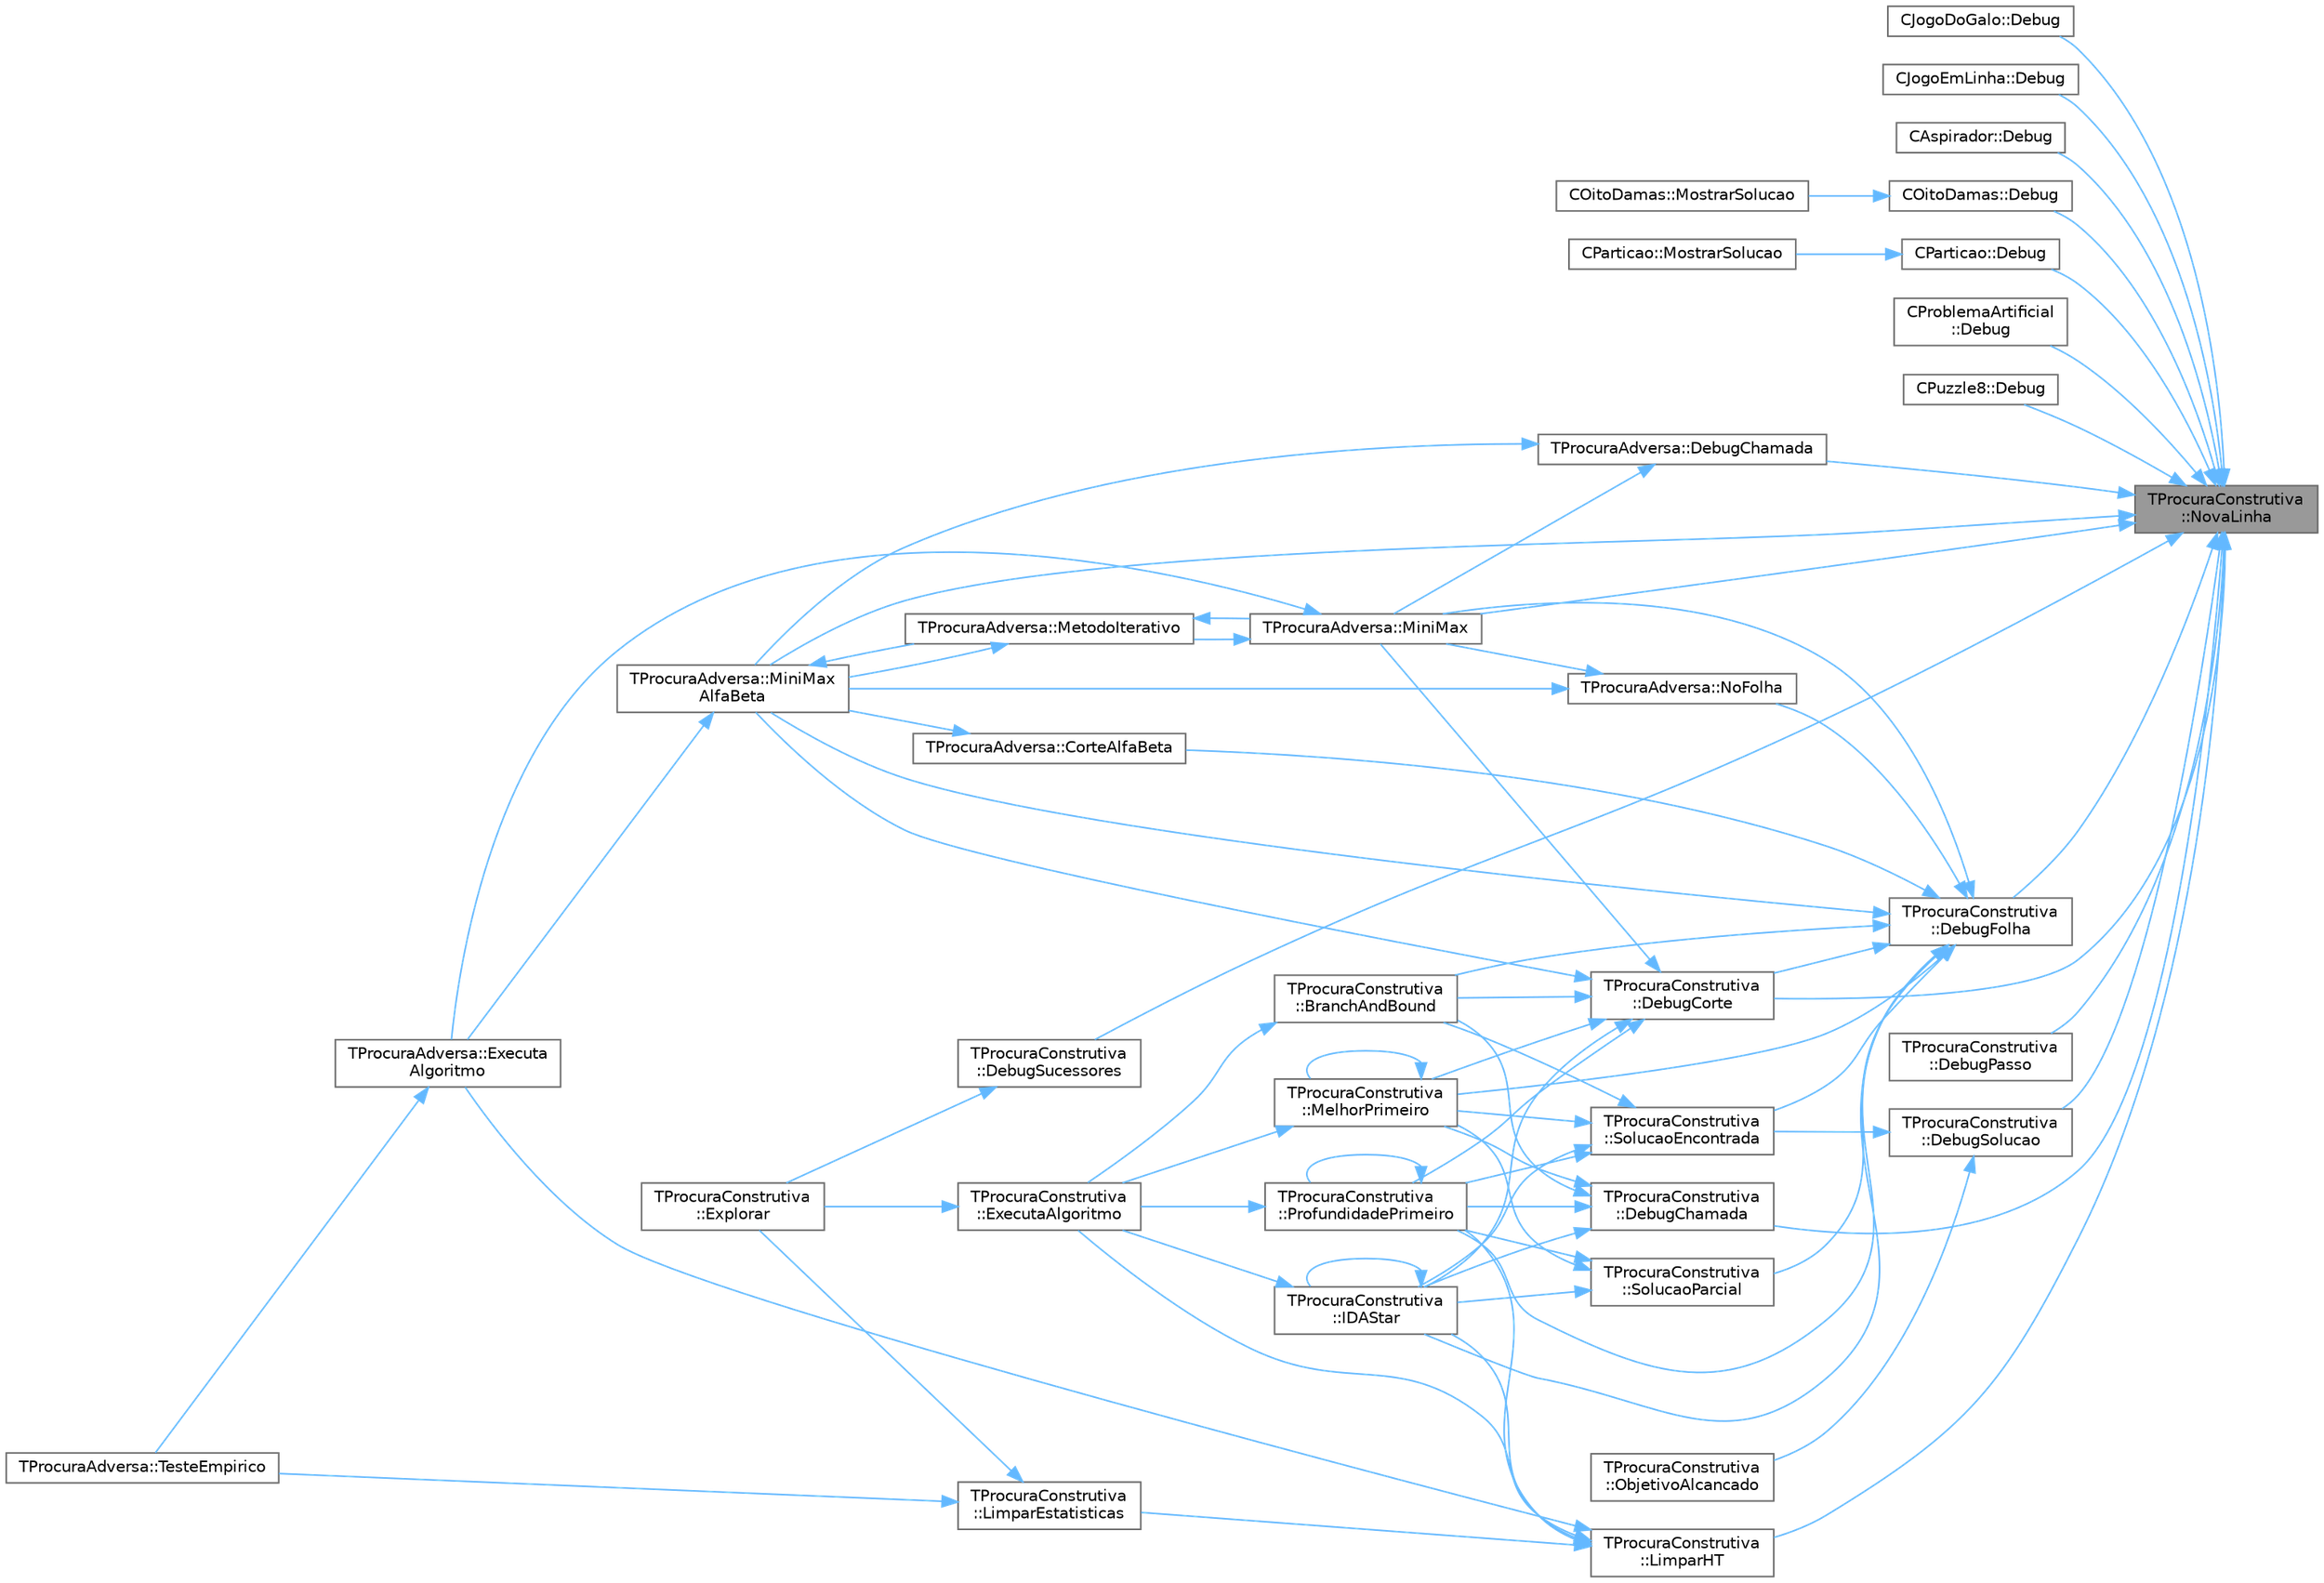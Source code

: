 digraph "TProcuraConstrutiva::NovaLinha"
{
 // LATEX_PDF_SIZE
  bgcolor="transparent";
  edge [fontname=Helvetica,fontsize=10,labelfontname=Helvetica,labelfontsize=10];
  node [fontname=Helvetica,fontsize=10,shape=box,height=0.2,width=0.4];
  rankdir="RL";
  Node1 [id="Node000001",label="TProcuraConstrutiva\l::NovaLinha",height=0.2,width=0.4,color="gray40", fillcolor="grey60", style="filled", fontcolor="black",tooltip=" "];
  Node1 -> Node2 [id="edge1_Node000001_Node000002",dir="back",color="steelblue1",style="solid",tooltip=" "];
  Node2 [id="Node000002",label="CJogoDoGalo::Debug",height=0.2,width=0.4,color="grey40", fillcolor="white", style="filled",URL="$classCJogoDoGalo.html#a7ccc3f62401cbc7c8b45c8c453fd0ba7",tooltip="Mostra o estado no ecrã, para debug."];
  Node1 -> Node3 [id="edge2_Node000001_Node000003",dir="back",color="steelblue1",style="solid",tooltip=" "];
  Node3 [id="Node000003",label="CJogoEmLinha::Debug",height=0.2,width=0.4,color="grey40", fillcolor="white", style="filled",URL="$classCJogoEmLinha.html#a2ee665ea0e0e9f23c4a8eb7cf8b0b12c",tooltip="Mostra o estado no ecrã, para debug."];
  Node1 -> Node4 [id="edge3_Node000001_Node000004",dir="back",color="steelblue1",style="solid",tooltip=" "];
  Node4 [id="Node000004",label="CAspirador::Debug",height=0.2,width=0.4,color="grey40", fillcolor="white", style="filled",URL="$classCAspirador.html#ab95fe625712f157e5836de7364a53cee",tooltip="Mostra o estado no ecrã, para debug."];
  Node1 -> Node5 [id="edge4_Node000001_Node000005",dir="back",color="steelblue1",style="solid",tooltip=" "];
  Node5 [id="Node000005",label="COitoDamas::Debug",height=0.2,width=0.4,color="grey40", fillcolor="white", style="filled",URL="$classCOitoDamas.html#a2be756ac6a3293f587ad8603c6ce1a26",tooltip="Mostra o estado no ecrã, para debug."];
  Node5 -> Node6 [id="edge5_Node000005_Node000006",dir="back",color="steelblue1",style="solid",tooltip=" "];
  Node6 [id="Node000006",label="COitoDamas::MostrarSolucao",height=0.2,width=0.4,color="grey40", fillcolor="white", style="filled",URL="$classCOitoDamas.html#acda7651f84323201b3a57699daf55646",tooltip="definir para visualizar a solução"];
  Node1 -> Node7 [id="edge6_Node000001_Node000007",dir="back",color="steelblue1",style="solid",tooltip=" "];
  Node7 [id="Node000007",label="CParticao::Debug",height=0.2,width=0.4,color="grey40", fillcolor="white", style="filled",URL="$classCParticao.html#ab4ae8a64ecfa771df00a6977409863ee",tooltip="Mostra o estado no ecrã, para debug."];
  Node7 -> Node8 [id="edge7_Node000007_Node000008",dir="back",color="steelblue1",style="solid",tooltip=" "];
  Node8 [id="Node000008",label="CParticao::MostrarSolucao",height=0.2,width=0.4,color="grey40", fillcolor="white", style="filled",URL="$classCParticao.html#a9a3087a5b0bd33ff2fabf2aef66c73a9",tooltip="definir para visualizar a solução"];
  Node1 -> Node9 [id="edge8_Node000001_Node000009",dir="back",color="steelblue1",style="solid",tooltip=" "];
  Node9 [id="Node000009",label="CProblemaArtificial\l::Debug",height=0.2,width=0.4,color="grey40", fillcolor="white", style="filled",URL="$classCProblemaArtificial.html#aed61188cb7e4ad383c94ff239f116327",tooltip="Mostra o estado no ecrã, para debug."];
  Node1 -> Node10 [id="edge9_Node000001_Node000010",dir="back",color="steelblue1",style="solid",tooltip=" "];
  Node10 [id="Node000010",label="CPuzzle8::Debug",height=0.2,width=0.4,color="grey40", fillcolor="white", style="filled",URL="$classCPuzzle8.html#acb9a55050da99ad64e2dc1b32c98d0a1",tooltip="Mostra o estado no ecrã, para debug."];
  Node1 -> Node11 [id="edge10_Node000001_Node000011",dir="back",color="steelblue1",style="solid",tooltip=" "];
  Node11 [id="Node000011",label="TProcuraConstrutiva\l::DebugChamada",height=0.2,width=0.4,color="grey40", fillcolor="white", style="filled",URL="$classTProcuraConstrutiva.html#ad3d219762fe6430b44b6d7b9e53c3df3",tooltip=" "];
  Node11 -> Node12 [id="edge11_Node000011_Node000012",dir="back",color="steelblue1",style="solid",tooltip=" "];
  Node12 [id="Node000012",label="TProcuraConstrutiva\l::BranchAndBound",height=0.2,width=0.4,color="grey40", fillcolor="white", style="filled",URL="$group__ProcurasInformadas.html#gafe804dbf6cabda9e627500c2d4f8aafd",tooltip="Executa o algoritmo Branch-and-Bound, um algoritmo informado."];
  Node12 -> Node13 [id="edge12_Node000012_Node000013",dir="back",color="steelblue1",style="solid",tooltip=" "];
  Node13 [id="Node000013",label="TProcuraConstrutiva\l::ExecutaAlgoritmo",height=0.2,width=0.4,color="grey40", fillcolor="white", style="filled",URL="$group__RedefinicaoOpcional.html#gae52871eb18c8ae656a2174acf43b3bb3",tooltip="Executa o algoritmo com os parametros atuais."];
  Node13 -> Node14 [id="edge13_Node000013_Node000014",dir="back",color="steelblue1",style="solid",tooltip=" "];
  Node14 [id="Node000014",label="TProcuraConstrutiva\l::Explorar",height=0.2,width=0.4,color="grey40", fillcolor="white", style="filled",URL="$classTProcuraConstrutiva.html#a9d8202d80510018d01a9807f3852b59f",tooltip="definir para explorar manualmente os dados (não definido em TProcura, apenas em TProcuraConstrutiva)"];
  Node11 -> Node15 [id="edge14_Node000011_Node000015",dir="back",color="steelblue1",style="solid",tooltip=" "];
  Node15 [id="Node000015",label="TProcuraConstrutiva\l::IDAStar",height=0.2,width=0.4,color="grey40", fillcolor="white", style="filled",URL="$group__ProcurasInformadas.html#gae77f9608e7988052377d7025bee7c4e8",tooltip="Executa a procura IDA*, algoritmo informado."];
  Node15 -> Node13 [id="edge15_Node000015_Node000013",dir="back",color="steelblue1",style="solid",tooltip=" "];
  Node15 -> Node15 [id="edge16_Node000015_Node000015",dir="back",color="steelblue1",style="solid",tooltip=" "];
  Node11 -> Node16 [id="edge17_Node000011_Node000016",dir="back",color="steelblue1",style="solid",tooltip=" "];
  Node16 [id="Node000016",label="TProcuraConstrutiva\l::MelhorPrimeiro",height=0.2,width=0.4,color="grey40", fillcolor="white", style="filled",URL="$group__ProcurasInformadas.html#gaebb84182343041bc276e4ceceb4b13aa",tooltip="Executa a procura melhor primeiro, algoritmo informado."];
  Node16 -> Node13 [id="edge18_Node000016_Node000013",dir="back",color="steelblue1",style="solid",tooltip=" "];
  Node16 -> Node16 [id="edge19_Node000016_Node000016",dir="back",color="steelblue1",style="solid",tooltip=" "];
  Node11 -> Node17 [id="edge20_Node000011_Node000017",dir="back",color="steelblue1",style="solid",tooltip=" "];
  Node17 [id="Node000017",label="TProcuraConstrutiva\l::ProfundidadePrimeiro",height=0.2,width=0.4,color="grey40", fillcolor="white", style="filled",URL="$group__ProcurasCegas.html#gaf00d9776f6b25d56138efb6725b86228",tooltip="Executa a procura em profundidade primeiro, algoritmo cego."];
  Node17 -> Node13 [id="edge21_Node000017_Node000013",dir="back",color="steelblue1",style="solid",tooltip=" "];
  Node17 -> Node17 [id="edge22_Node000017_Node000017",dir="back",color="steelblue1",style="solid",tooltip=" "];
  Node1 -> Node18 [id="edge23_Node000001_Node000018",dir="back",color="steelblue1",style="solid",tooltip=" "];
  Node18 [id="Node000018",label="TProcuraAdversa::DebugChamada",height=0.2,width=0.4,color="grey40", fillcolor="white", style="filled",URL="$classTProcuraAdversa.html#ad88cb2a2f894ceda4c8ed67e775a96e0",tooltip=" "];
  Node18 -> Node19 [id="edge24_Node000018_Node000019",dir="back",color="steelblue1",style="solid",tooltip=" "];
  Node19 [id="Node000019",label="TProcuraAdversa::MiniMax",height=0.2,width=0.4,color="grey40", fillcolor="white", style="filled",URL="$classTProcuraAdversa.html#a4d8542bcb03f17da8aa3038384104f24",tooltip="retorna o valor do estado actual, apos procura de profundidade nivel"];
  Node19 -> Node20 [id="edge25_Node000019_Node000020",dir="back",color="steelblue1",style="solid",tooltip=" "];
  Node20 [id="Node000020",label="TProcuraAdversa::Executa\lAlgoritmo",height=0.2,width=0.4,color="grey40", fillcolor="white", style="filled",URL="$classTProcuraAdversa.html#aff6f48defaa10c14d160ac3990fd029b",tooltip="Executa o algoritmo com os parametros atuais."];
  Node20 -> Node21 [id="edge26_Node000020_Node000021",dir="back",color="steelblue1",style="solid",tooltip=" "];
  Node21 [id="Node000021",label="TProcuraAdversa::TesteEmpirico",height=0.2,width=0.4,color="grey40", fillcolor="white", style="filled",URL="$classTProcuraAdversa.html#abe15e86c2a11e584764a2b80ddab10cb",tooltip="Executa testes empíricos, em todas as configurações guardadas, nas instâncias selecionadas."];
  Node19 -> Node22 [id="edge27_Node000019_Node000022",dir="back",color="steelblue1",style="solid",tooltip=" "];
  Node22 [id="Node000022",label="TProcuraAdversa::MetodoIterativo",height=0.2,width=0.4,color="grey40", fillcolor="white", style="filled",URL="$classTProcuraAdversa.html#a7c4153974c32753901326271fee90197",tooltip="iteração, aumentando o nível progressivamente"];
  Node22 -> Node19 [id="edge28_Node000022_Node000019",dir="back",color="steelblue1",style="solid",tooltip=" "];
  Node22 -> Node23 [id="edge29_Node000022_Node000023",dir="back",color="steelblue1",style="solid",tooltip=" "];
  Node23 [id="Node000023",label="TProcuraAdversa::MiniMax\lAlfaBeta",height=0.2,width=0.4,color="grey40", fillcolor="white", style="filled",URL="$classTProcuraAdversa.html#adb3f857b1c8b3ee26682e335dc6ed601",tooltip="retorna o valor do estado actual, apos procura de profundidade nivel. Idêntico a MiniMax"];
  Node23 -> Node20 [id="edge30_Node000023_Node000020",dir="back",color="steelblue1",style="solid",tooltip=" "];
  Node23 -> Node22 [id="edge31_Node000023_Node000022",dir="back",color="steelblue1",style="solid",tooltip=" "];
  Node18 -> Node23 [id="edge32_Node000018_Node000023",dir="back",color="steelblue1",style="solid",tooltip=" "];
  Node1 -> Node24 [id="edge33_Node000001_Node000024",dir="back",color="steelblue1",style="solid",tooltip=" "];
  Node24 [id="Node000024",label="TProcuraConstrutiva\l::DebugCorte",height=0.2,width=0.4,color="grey40", fillcolor="white", style="filled",URL="$classTProcuraConstrutiva.html#a042ab47715ba45d53a86413415ea95fd",tooltip=" "];
  Node24 -> Node12 [id="edge34_Node000024_Node000012",dir="back",color="steelblue1",style="solid",tooltip=" "];
  Node24 -> Node15 [id="edge35_Node000024_Node000015",dir="back",color="steelblue1",style="solid",tooltip=" "];
  Node24 -> Node16 [id="edge36_Node000024_Node000016",dir="back",color="steelblue1",style="solid",tooltip=" "];
  Node24 -> Node19 [id="edge37_Node000024_Node000019",dir="back",color="steelblue1",style="solid",tooltip=" "];
  Node24 -> Node23 [id="edge38_Node000024_Node000023",dir="back",color="steelblue1",style="solid",tooltip=" "];
  Node24 -> Node17 [id="edge39_Node000024_Node000017",dir="back",color="steelblue1",style="solid",tooltip=" "];
  Node1 -> Node25 [id="edge40_Node000001_Node000025",dir="back",color="steelblue1",style="solid",tooltip=" "];
  Node25 [id="Node000025",label="TProcuraConstrutiva\l::DebugFolha",height=0.2,width=0.4,color="grey40", fillcolor="white", style="filled",URL="$classTProcuraConstrutiva.html#a2916a3eba76527ca857dfddd67429dfd",tooltip=" "];
  Node25 -> Node12 [id="edge41_Node000025_Node000012",dir="back",color="steelblue1",style="solid",tooltip=" "];
  Node25 -> Node26 [id="edge42_Node000025_Node000026",dir="back",color="steelblue1",style="solid",tooltip=" "];
  Node26 [id="Node000026",label="TProcuraAdversa::CorteAlfaBeta",height=0.2,width=0.4,color="grey40", fillcolor="white", style="filled",URL="$classTProcuraAdversa.html#a816a0a735f6f4379338a330e0ff19fa5",tooltip="verifica se há um corte alfa/beta, atualizando alfa e beta"];
  Node26 -> Node23 [id="edge43_Node000026_Node000023",dir="back",color="steelblue1",style="solid",tooltip=" "];
  Node25 -> Node24 [id="edge44_Node000025_Node000024",dir="back",color="steelblue1",style="solid",tooltip=" "];
  Node25 -> Node15 [id="edge45_Node000025_Node000015",dir="back",color="steelblue1",style="solid",tooltip=" "];
  Node25 -> Node16 [id="edge46_Node000025_Node000016",dir="back",color="steelblue1",style="solid",tooltip=" "];
  Node25 -> Node19 [id="edge47_Node000025_Node000019",dir="back",color="steelblue1",style="solid",tooltip=" "];
  Node25 -> Node23 [id="edge48_Node000025_Node000023",dir="back",color="steelblue1",style="solid",tooltip=" "];
  Node25 -> Node27 [id="edge49_Node000025_Node000027",dir="back",color="steelblue1",style="solid",tooltip=" "];
  Node27 [id="Node000027",label="TProcuraAdversa::NoFolha",height=0.2,width=0.4,color="grey40", fillcolor="white", style="filled",URL="$classTProcuraAdversa.html#a01ed7d4718647eb52723ecffaf68aa4b",tooltip="fim da procura, por corte de nível (ou não haver sucessores), retornar heurística"];
  Node27 -> Node19 [id="edge50_Node000027_Node000019",dir="back",color="steelblue1",style="solid",tooltip=" "];
  Node27 -> Node23 [id="edge51_Node000027_Node000023",dir="back",color="steelblue1",style="solid",tooltip=" "];
  Node25 -> Node17 [id="edge52_Node000025_Node000017",dir="back",color="steelblue1",style="solid",tooltip=" "];
  Node25 -> Node28 [id="edge53_Node000025_Node000028",dir="back",color="steelblue1",style="solid",tooltip=" "];
  Node28 [id="Node000028",label="TProcuraConstrutiva\l::SolucaoEncontrada",height=0.2,width=0.4,color="grey40", fillcolor="white", style="filled",URL="$classTProcuraConstrutiva.html#a2f648df694a20e7fcb688c9979f763fd",tooltip=" "];
  Node28 -> Node12 [id="edge54_Node000028_Node000012",dir="back",color="steelblue1",style="solid",tooltip=" "];
  Node28 -> Node15 [id="edge55_Node000028_Node000015",dir="back",color="steelblue1",style="solid",tooltip=" "];
  Node28 -> Node16 [id="edge56_Node000028_Node000016",dir="back",color="steelblue1",style="solid",tooltip=" "];
  Node28 -> Node17 [id="edge57_Node000028_Node000017",dir="back",color="steelblue1",style="solid",tooltip=" "];
  Node25 -> Node29 [id="edge58_Node000025_Node000029",dir="back",color="steelblue1",style="solid",tooltip=" "];
  Node29 [id="Node000029",label="TProcuraConstrutiva\l::SolucaoParcial",height=0.2,width=0.4,color="grey40", fillcolor="white", style="filled",URL="$classTProcuraConstrutiva.html#a5be7bb118ed235c075dad8176e543f68",tooltip=" "];
  Node29 -> Node15 [id="edge59_Node000029_Node000015",dir="back",color="steelblue1",style="solid",tooltip=" "];
  Node29 -> Node16 [id="edge60_Node000029_Node000016",dir="back",color="steelblue1",style="solid",tooltip=" "];
  Node29 -> Node17 [id="edge61_Node000029_Node000017",dir="back",color="steelblue1",style="solid",tooltip=" "];
  Node1 -> Node30 [id="edge62_Node000001_Node000030",dir="back",color="steelblue1",style="solid",tooltip=" "];
  Node30 [id="Node000030",label="TProcuraConstrutiva\l::DebugPasso",height=0.2,width=0.4,color="grey40", fillcolor="white", style="filled",URL="$classTProcuraConstrutiva.html#a98942aff0e42564edd12cb6f09b9e57b",tooltip=" "];
  Node1 -> Node31 [id="edge63_Node000001_Node000031",dir="back",color="steelblue1",style="solid",tooltip=" "];
  Node31 [id="Node000031",label="TProcuraConstrutiva\l::DebugSolucao",height=0.2,width=0.4,color="grey40", fillcolor="white", style="filled",URL="$classTProcuraConstrutiva.html#a3cb063790a46d8fac87044c7c68c53b3",tooltip=" "];
  Node31 -> Node32 [id="edge64_Node000031_Node000032",dir="back",color="steelblue1",style="solid",tooltip=" "];
  Node32 [id="Node000032",label="TProcuraConstrutiva\l::ObjetivoAlcancado",height=0.2,width=0.4,color="grey40", fillcolor="white", style="filled",URL="$classTProcuraConstrutiva.html#a18331ff4fccaf78df8bd3656357e9e75",tooltip=" "];
  Node31 -> Node28 [id="edge65_Node000031_Node000028",dir="back",color="steelblue1",style="solid",tooltip=" "];
  Node1 -> Node33 [id="edge66_Node000001_Node000033",dir="back",color="steelblue1",style="solid",tooltip=" "];
  Node33 [id="Node000033",label="TProcuraConstrutiva\l::DebugSucessores",height=0.2,width=0.4,color="grey40", fillcolor="white", style="filled",URL="$classTProcuraConstrutiva.html#a08aa14ddc895426b2ce3df4d763cbbd7",tooltip=" "];
  Node33 -> Node14 [id="edge67_Node000033_Node000014",dir="back",color="steelblue1",style="solid",tooltip=" "];
  Node1 -> Node34 [id="edge68_Node000001_Node000034",dir="back",color="steelblue1",style="solid",tooltip=" "];
  Node34 [id="Node000034",label="TProcuraConstrutiva\l::LimparHT",height=0.2,width=0.4,color="grey40", fillcolor="white", style="filled",URL="$classTProcuraConstrutiva.html#a8b500987c88352d27a68200454cc3c8c",tooltip=" "];
  Node34 -> Node20 [id="edge69_Node000034_Node000020",dir="back",color="steelblue1",style="solid",tooltip=" "];
  Node34 -> Node13 [id="edge70_Node000034_Node000013",dir="back",color="steelblue1",style="solid",tooltip=" "];
  Node34 -> Node15 [id="edge71_Node000034_Node000015",dir="back",color="steelblue1",style="solid",tooltip=" "];
  Node34 -> Node35 [id="edge72_Node000034_Node000035",dir="back",color="steelblue1",style="solid",tooltip=" "];
  Node35 [id="Node000035",label="TProcuraConstrutiva\l::LimparEstatisticas",height=0.2,width=0.4,color="grey40", fillcolor="white", style="filled",URL="$classTProcuraConstrutiva.html#adaefadabea2eb225ed28c3927feb6828",tooltip="Chapar antes da execução do algoritmo. Limpa valores estatísticos, e fixa o instante limite de tempo ..."];
  Node35 -> Node14 [id="edge73_Node000035_Node000014",dir="back",color="steelblue1",style="solid",tooltip=" "];
  Node35 -> Node21 [id="edge74_Node000035_Node000021",dir="back",color="steelblue1",style="solid",tooltip=" "];
  Node34 -> Node17 [id="edge75_Node000034_Node000017",dir="back",color="steelblue1",style="solid",tooltip=" "];
  Node1 -> Node19 [id="edge76_Node000001_Node000019",dir="back",color="steelblue1",style="solid",tooltip=" "];
  Node1 -> Node23 [id="edge77_Node000001_Node000023",dir="back",color="steelblue1",style="solid",tooltip=" "];
}
